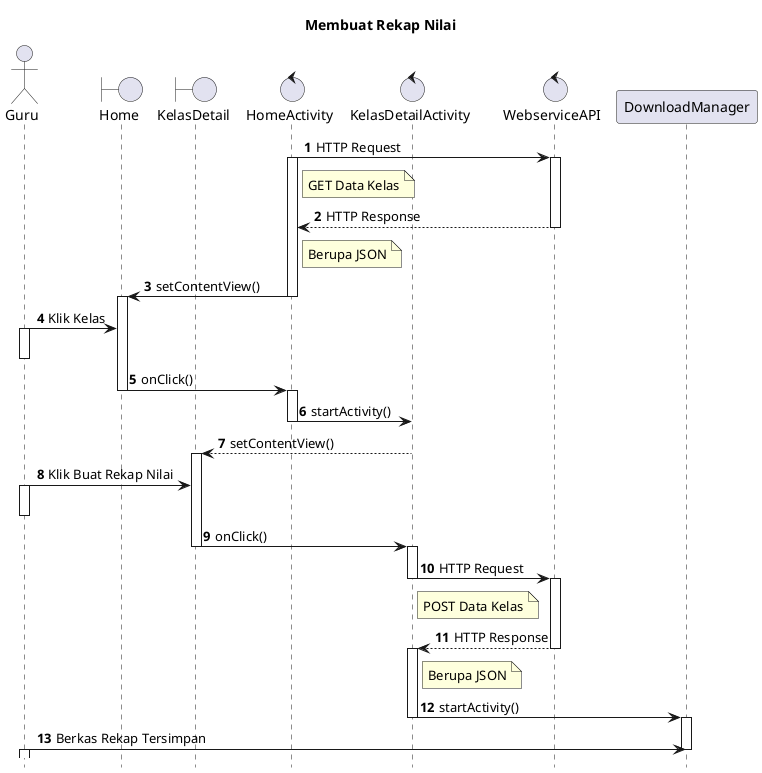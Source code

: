 @startuml

autonumber
hide footbox
title Membuat Rekap Nilai

Actor Guru
boundary Home
boundary KelasDetail
control HomeActivity
control KelasDetailActivity
control WebserviceAPI

HomeActivity -> WebserviceAPI : HTTP Request
    activate HomeActivity
    activate WebserviceAPI
    note right of HomeActivity
    GET Data Kelas
        end note

    return HTTP Response

    note right of HomeActivity
    Berupa JSON
         end note

HomeActivity -> Home : setContentView()
    deactivate HomeActivity
    activate Home

Guru -> Home : Klik Kelas
    activate Guru
    deactivate Guru

Home -> HomeActivity : onClick()
    deactivate Home
    activate HomeActivity

HomeActivity -> KelasDetailActivity : startActivity()
    deactivate HomeActivity

KelasDetailActivity --> KelasDetail : setContentView()
    deactivate KelasDetailActivity
    activate KelasDetail

Guru -> KelasDetail : Klik Buat Rekap Nilai
    activate Guru
    deactivate Guru

KelasDetail -> KelasDetailActivity : onClick()
    deactivate KelasDetail
    activate KelasDetailActivity

KelasDetailActivity -> WebserviceAPI : HTTP Request
    deactivate KelasDetailActivity
    activate WebserviceAPI
    note right of KelasDetailActivity
    POST Data Kelas
        end note

    return HTTP Response

    activate KelasDetailActivity

    note right of KelasDetailActivity
    Berupa JSON
        end note

KelasDetailActivity -> DownloadManager : startActivity()
    deactivate KelasDetailActivity
    activate DownloadManager

Guru -> DownloadManager : Berkas Rekap Tersimpan
    deactivate DownloadManager
    activate Guru
    deactivate Guru

@enduml
